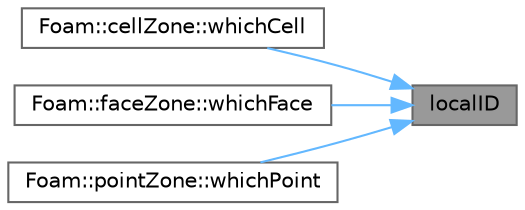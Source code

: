 digraph "localID"
{
 // LATEX_PDF_SIZE
  bgcolor="transparent";
  edge [fontname=Helvetica,fontsize=10,labelfontname=Helvetica,labelfontsize=10];
  node [fontname=Helvetica,fontsize=10,shape=box,height=0.2,width=0.4];
  rankdir="RL";
  Node1 [id="Node000001",label="localID",height=0.2,width=0.4,color="gray40", fillcolor="grey60", style="filled", fontcolor="black",tooltip=" "];
  Node1 -> Node2 [id="edge1_Node000001_Node000002",dir="back",color="steelblue1",style="solid",tooltip=" "];
  Node2 [id="Node000002",label="Foam::cellZone::whichCell",height=0.2,width=0.4,color="grey40", fillcolor="white", style="filled",URL="$classFoam_1_1cellZone.html#a418d9fe22a1d4510b2790d22658190f4",tooltip=" "];
  Node1 -> Node3 [id="edge2_Node000001_Node000003",dir="back",color="steelblue1",style="solid",tooltip=" "];
  Node3 [id="Node000003",label="Foam::faceZone::whichFace",height=0.2,width=0.4,color="grey40", fillcolor="white", style="filled",URL="$classFoam_1_1faceZone.html#a2a776b244e1eea320ab33cc0a21cf56a",tooltip=" "];
  Node1 -> Node4 [id="edge3_Node000001_Node000004",dir="back",color="steelblue1",style="solid",tooltip=" "];
  Node4 [id="Node000004",label="Foam::pointZone::whichPoint",height=0.2,width=0.4,color="grey40", fillcolor="white", style="filled",URL="$classFoam_1_1pointZone.html#adc668296202e9492fba6704e470b674a",tooltip=" "];
}
